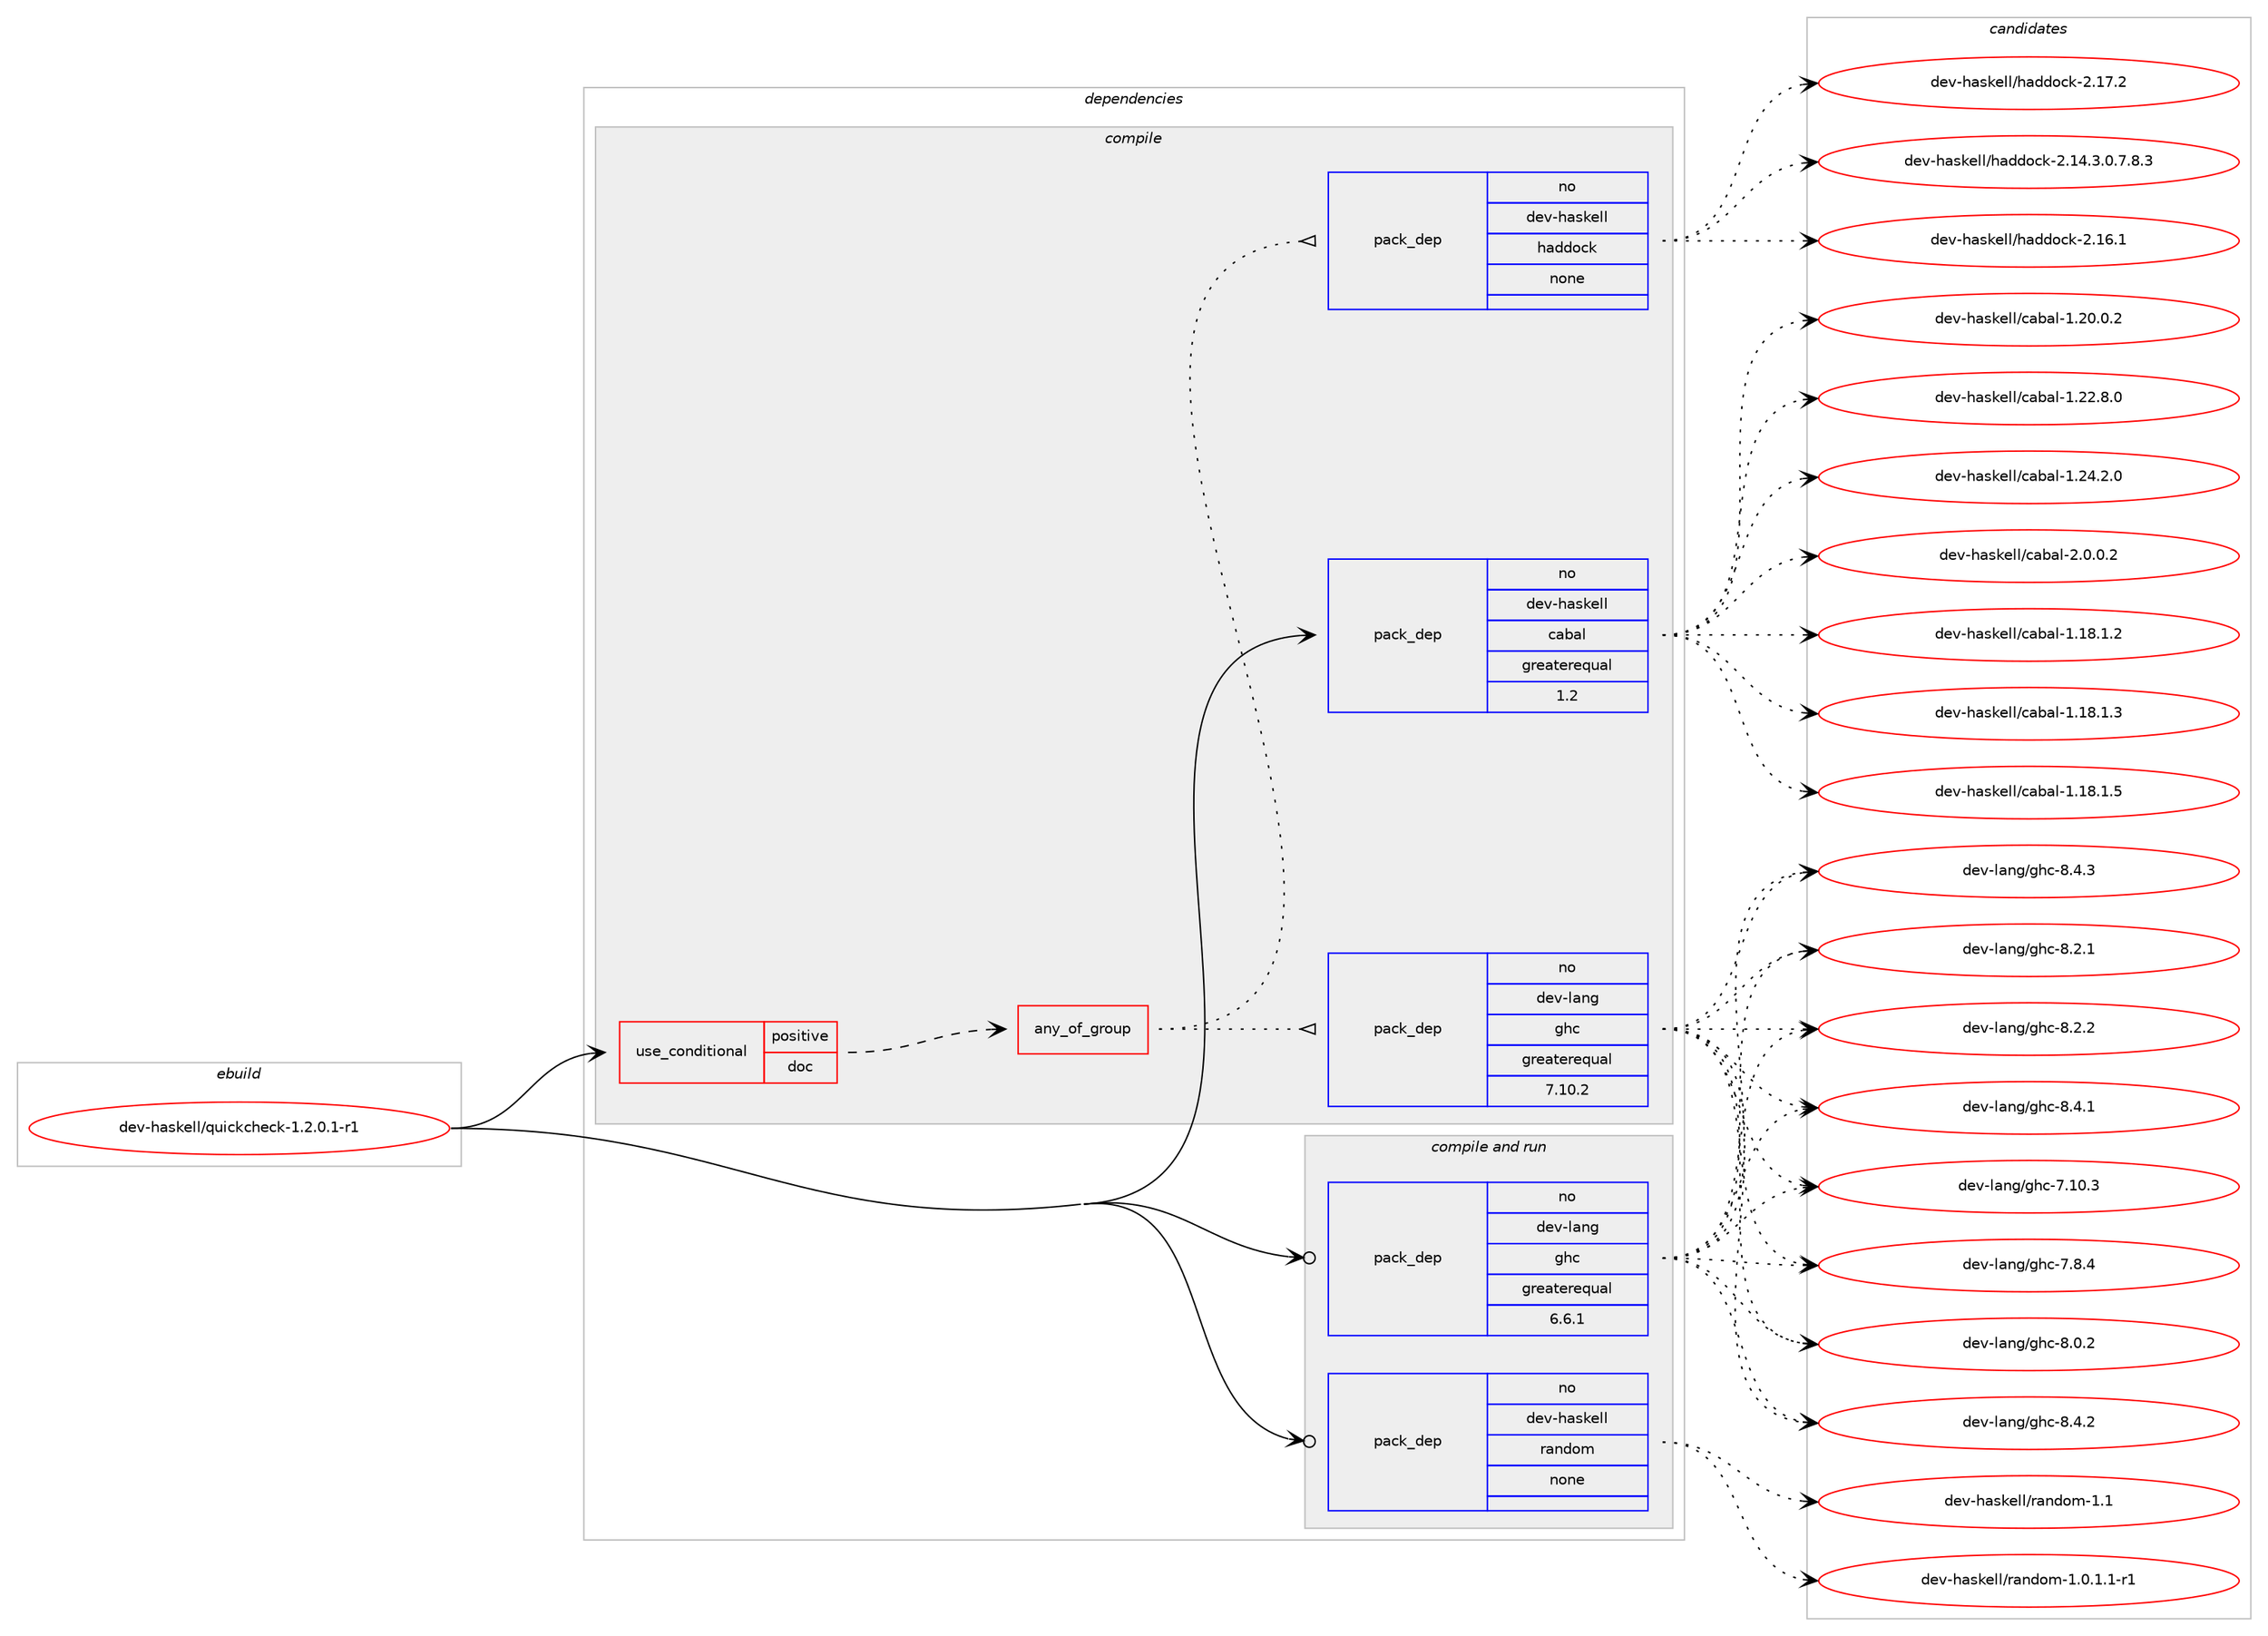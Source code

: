 digraph prolog {

# *************
# Graph options
# *************

newrank=true;
concentrate=true;
compound=true;
graph [rankdir=LR,fontname=Helvetica,fontsize=10,ranksep=1.5];#, ranksep=2.5, nodesep=0.2];
edge  [arrowhead=vee];
node  [fontname=Helvetica,fontsize=10];

# **********
# The ebuild
# **********

subgraph cluster_leftcol {
color=gray;
rank=same;
label=<<i>ebuild</i>>;
id [label="dev-haskell/quickcheck-1.2.0.1-r1", color=red, width=4, href="../dev-haskell/quickcheck-1.2.0.1-r1.svg"];
}

# ****************
# The dependencies
# ****************

subgraph cluster_midcol {
color=gray;
label=<<i>dependencies</i>>;
subgraph cluster_compile {
fillcolor="#eeeeee";
style=filled;
label=<<i>compile</i>>;
subgraph cond361139 {
dependency1342197 [label=<<TABLE BORDER="0" CELLBORDER="1" CELLSPACING="0" CELLPADDING="4"><TR><TD ROWSPAN="3" CELLPADDING="10">use_conditional</TD></TR><TR><TD>positive</TD></TR><TR><TD>doc</TD></TR></TABLE>>, shape=none, color=red];
subgraph any21427 {
dependency1342198 [label=<<TABLE BORDER="0" CELLBORDER="1" CELLSPACING="0" CELLPADDING="4"><TR><TD CELLPADDING="10">any_of_group</TD></TR></TABLE>>, shape=none, color=red];subgraph pack959079 {
dependency1342199 [label=<<TABLE BORDER="0" CELLBORDER="1" CELLSPACING="0" CELLPADDING="4" WIDTH="220"><TR><TD ROWSPAN="6" CELLPADDING="30">pack_dep</TD></TR><TR><TD WIDTH="110">no</TD></TR><TR><TD>dev-haskell</TD></TR><TR><TD>haddock</TD></TR><TR><TD>none</TD></TR><TR><TD></TD></TR></TABLE>>, shape=none, color=blue];
}
dependency1342198:e -> dependency1342199:w [weight=20,style="dotted",arrowhead="oinv"];
subgraph pack959080 {
dependency1342200 [label=<<TABLE BORDER="0" CELLBORDER="1" CELLSPACING="0" CELLPADDING="4" WIDTH="220"><TR><TD ROWSPAN="6" CELLPADDING="30">pack_dep</TD></TR><TR><TD WIDTH="110">no</TD></TR><TR><TD>dev-lang</TD></TR><TR><TD>ghc</TD></TR><TR><TD>greaterequal</TD></TR><TR><TD>7.10.2</TD></TR></TABLE>>, shape=none, color=blue];
}
dependency1342198:e -> dependency1342200:w [weight=20,style="dotted",arrowhead="oinv"];
}
dependency1342197:e -> dependency1342198:w [weight=20,style="dashed",arrowhead="vee"];
}
id:e -> dependency1342197:w [weight=20,style="solid",arrowhead="vee"];
subgraph pack959081 {
dependency1342201 [label=<<TABLE BORDER="0" CELLBORDER="1" CELLSPACING="0" CELLPADDING="4" WIDTH="220"><TR><TD ROWSPAN="6" CELLPADDING="30">pack_dep</TD></TR><TR><TD WIDTH="110">no</TD></TR><TR><TD>dev-haskell</TD></TR><TR><TD>cabal</TD></TR><TR><TD>greaterequal</TD></TR><TR><TD>1.2</TD></TR></TABLE>>, shape=none, color=blue];
}
id:e -> dependency1342201:w [weight=20,style="solid",arrowhead="vee"];
}
subgraph cluster_compileandrun {
fillcolor="#eeeeee";
style=filled;
label=<<i>compile and run</i>>;
subgraph pack959082 {
dependency1342202 [label=<<TABLE BORDER="0" CELLBORDER="1" CELLSPACING="0" CELLPADDING="4" WIDTH="220"><TR><TD ROWSPAN="6" CELLPADDING="30">pack_dep</TD></TR><TR><TD WIDTH="110">no</TD></TR><TR><TD>dev-haskell</TD></TR><TR><TD>random</TD></TR><TR><TD>none</TD></TR><TR><TD></TD></TR></TABLE>>, shape=none, color=blue];
}
id:e -> dependency1342202:w [weight=20,style="solid",arrowhead="odotvee"];
subgraph pack959083 {
dependency1342203 [label=<<TABLE BORDER="0" CELLBORDER="1" CELLSPACING="0" CELLPADDING="4" WIDTH="220"><TR><TD ROWSPAN="6" CELLPADDING="30">pack_dep</TD></TR><TR><TD WIDTH="110">no</TD></TR><TR><TD>dev-lang</TD></TR><TR><TD>ghc</TD></TR><TR><TD>greaterequal</TD></TR><TR><TD>6.6.1</TD></TR></TABLE>>, shape=none, color=blue];
}
id:e -> dependency1342203:w [weight=20,style="solid",arrowhead="odotvee"];
}
subgraph cluster_run {
fillcolor="#eeeeee";
style=filled;
label=<<i>run</i>>;
}
}

# **************
# The candidates
# **************

subgraph cluster_choices {
rank=same;
color=gray;
label=<<i>candidates</i>>;

subgraph choice959079 {
color=black;
nodesep=1;
choice1001011184510497115107101108108471049710010011199107455046495246514648465546564651 [label="dev-haskell/haddock-2.14.3.0.7.8.3", color=red, width=4,href="../dev-haskell/haddock-2.14.3.0.7.8.3.svg"];
choice100101118451049711510710110810847104971001001119910745504649544649 [label="dev-haskell/haddock-2.16.1", color=red, width=4,href="../dev-haskell/haddock-2.16.1.svg"];
choice100101118451049711510710110810847104971001001119910745504649554650 [label="dev-haskell/haddock-2.17.2", color=red, width=4,href="../dev-haskell/haddock-2.17.2.svg"];
dependency1342199:e -> choice1001011184510497115107101108108471049710010011199107455046495246514648465546564651:w [style=dotted,weight="100"];
dependency1342199:e -> choice100101118451049711510710110810847104971001001119910745504649544649:w [style=dotted,weight="100"];
dependency1342199:e -> choice100101118451049711510710110810847104971001001119910745504649554650:w [style=dotted,weight="100"];
}
subgraph choice959080 {
color=black;
nodesep=1;
choice1001011184510897110103471031049945554649484651 [label="dev-lang/ghc-7.10.3", color=red, width=4,href="../dev-lang/ghc-7.10.3.svg"];
choice10010111845108971101034710310499455546564652 [label="dev-lang/ghc-7.8.4", color=red, width=4,href="../dev-lang/ghc-7.8.4.svg"];
choice10010111845108971101034710310499455646484650 [label="dev-lang/ghc-8.0.2", color=red, width=4,href="../dev-lang/ghc-8.0.2.svg"];
choice10010111845108971101034710310499455646504649 [label="dev-lang/ghc-8.2.1", color=red, width=4,href="../dev-lang/ghc-8.2.1.svg"];
choice10010111845108971101034710310499455646504650 [label="dev-lang/ghc-8.2.2", color=red, width=4,href="../dev-lang/ghc-8.2.2.svg"];
choice10010111845108971101034710310499455646524649 [label="dev-lang/ghc-8.4.1", color=red, width=4,href="../dev-lang/ghc-8.4.1.svg"];
choice10010111845108971101034710310499455646524650 [label="dev-lang/ghc-8.4.2", color=red, width=4,href="../dev-lang/ghc-8.4.2.svg"];
choice10010111845108971101034710310499455646524651 [label="dev-lang/ghc-8.4.3", color=red, width=4,href="../dev-lang/ghc-8.4.3.svg"];
dependency1342200:e -> choice1001011184510897110103471031049945554649484651:w [style=dotted,weight="100"];
dependency1342200:e -> choice10010111845108971101034710310499455546564652:w [style=dotted,weight="100"];
dependency1342200:e -> choice10010111845108971101034710310499455646484650:w [style=dotted,weight="100"];
dependency1342200:e -> choice10010111845108971101034710310499455646504649:w [style=dotted,weight="100"];
dependency1342200:e -> choice10010111845108971101034710310499455646504650:w [style=dotted,weight="100"];
dependency1342200:e -> choice10010111845108971101034710310499455646524649:w [style=dotted,weight="100"];
dependency1342200:e -> choice10010111845108971101034710310499455646524650:w [style=dotted,weight="100"];
dependency1342200:e -> choice10010111845108971101034710310499455646524651:w [style=dotted,weight="100"];
}
subgraph choice959081 {
color=black;
nodesep=1;
choice10010111845104971151071011081084799979897108454946495646494650 [label="dev-haskell/cabal-1.18.1.2", color=red, width=4,href="../dev-haskell/cabal-1.18.1.2.svg"];
choice10010111845104971151071011081084799979897108454946495646494651 [label="dev-haskell/cabal-1.18.1.3", color=red, width=4,href="../dev-haskell/cabal-1.18.1.3.svg"];
choice10010111845104971151071011081084799979897108454946495646494653 [label="dev-haskell/cabal-1.18.1.5", color=red, width=4,href="../dev-haskell/cabal-1.18.1.5.svg"];
choice10010111845104971151071011081084799979897108454946504846484650 [label="dev-haskell/cabal-1.20.0.2", color=red, width=4,href="../dev-haskell/cabal-1.20.0.2.svg"];
choice10010111845104971151071011081084799979897108454946505046564648 [label="dev-haskell/cabal-1.22.8.0", color=red, width=4,href="../dev-haskell/cabal-1.22.8.0.svg"];
choice10010111845104971151071011081084799979897108454946505246504648 [label="dev-haskell/cabal-1.24.2.0", color=red, width=4,href="../dev-haskell/cabal-1.24.2.0.svg"];
choice100101118451049711510710110810847999798971084550464846484650 [label="dev-haskell/cabal-2.0.0.2", color=red, width=4,href="../dev-haskell/cabal-2.0.0.2.svg"];
dependency1342201:e -> choice10010111845104971151071011081084799979897108454946495646494650:w [style=dotted,weight="100"];
dependency1342201:e -> choice10010111845104971151071011081084799979897108454946495646494651:w [style=dotted,weight="100"];
dependency1342201:e -> choice10010111845104971151071011081084799979897108454946495646494653:w [style=dotted,weight="100"];
dependency1342201:e -> choice10010111845104971151071011081084799979897108454946504846484650:w [style=dotted,weight="100"];
dependency1342201:e -> choice10010111845104971151071011081084799979897108454946505046564648:w [style=dotted,weight="100"];
dependency1342201:e -> choice10010111845104971151071011081084799979897108454946505246504648:w [style=dotted,weight="100"];
dependency1342201:e -> choice100101118451049711510710110810847999798971084550464846484650:w [style=dotted,weight="100"];
}
subgraph choice959082 {
color=black;
nodesep=1;
choice1001011184510497115107101108108471149711010011110945494648464946494511449 [label="dev-haskell/random-1.0.1.1-r1", color=red, width=4,href="../dev-haskell/random-1.0.1.1-r1.svg"];
choice1001011184510497115107101108108471149711010011110945494649 [label="dev-haskell/random-1.1", color=red, width=4,href="../dev-haskell/random-1.1.svg"];
dependency1342202:e -> choice1001011184510497115107101108108471149711010011110945494648464946494511449:w [style=dotted,weight="100"];
dependency1342202:e -> choice1001011184510497115107101108108471149711010011110945494649:w [style=dotted,weight="100"];
}
subgraph choice959083 {
color=black;
nodesep=1;
choice1001011184510897110103471031049945554649484651 [label="dev-lang/ghc-7.10.3", color=red, width=4,href="../dev-lang/ghc-7.10.3.svg"];
choice10010111845108971101034710310499455546564652 [label="dev-lang/ghc-7.8.4", color=red, width=4,href="../dev-lang/ghc-7.8.4.svg"];
choice10010111845108971101034710310499455646484650 [label="dev-lang/ghc-8.0.2", color=red, width=4,href="../dev-lang/ghc-8.0.2.svg"];
choice10010111845108971101034710310499455646504649 [label="dev-lang/ghc-8.2.1", color=red, width=4,href="../dev-lang/ghc-8.2.1.svg"];
choice10010111845108971101034710310499455646504650 [label="dev-lang/ghc-8.2.2", color=red, width=4,href="../dev-lang/ghc-8.2.2.svg"];
choice10010111845108971101034710310499455646524649 [label="dev-lang/ghc-8.4.1", color=red, width=4,href="../dev-lang/ghc-8.4.1.svg"];
choice10010111845108971101034710310499455646524650 [label="dev-lang/ghc-8.4.2", color=red, width=4,href="../dev-lang/ghc-8.4.2.svg"];
choice10010111845108971101034710310499455646524651 [label="dev-lang/ghc-8.4.3", color=red, width=4,href="../dev-lang/ghc-8.4.3.svg"];
dependency1342203:e -> choice1001011184510897110103471031049945554649484651:w [style=dotted,weight="100"];
dependency1342203:e -> choice10010111845108971101034710310499455546564652:w [style=dotted,weight="100"];
dependency1342203:e -> choice10010111845108971101034710310499455646484650:w [style=dotted,weight="100"];
dependency1342203:e -> choice10010111845108971101034710310499455646504649:w [style=dotted,weight="100"];
dependency1342203:e -> choice10010111845108971101034710310499455646504650:w [style=dotted,weight="100"];
dependency1342203:e -> choice10010111845108971101034710310499455646524649:w [style=dotted,weight="100"];
dependency1342203:e -> choice10010111845108971101034710310499455646524650:w [style=dotted,weight="100"];
dependency1342203:e -> choice10010111845108971101034710310499455646524651:w [style=dotted,weight="100"];
}
}

}
